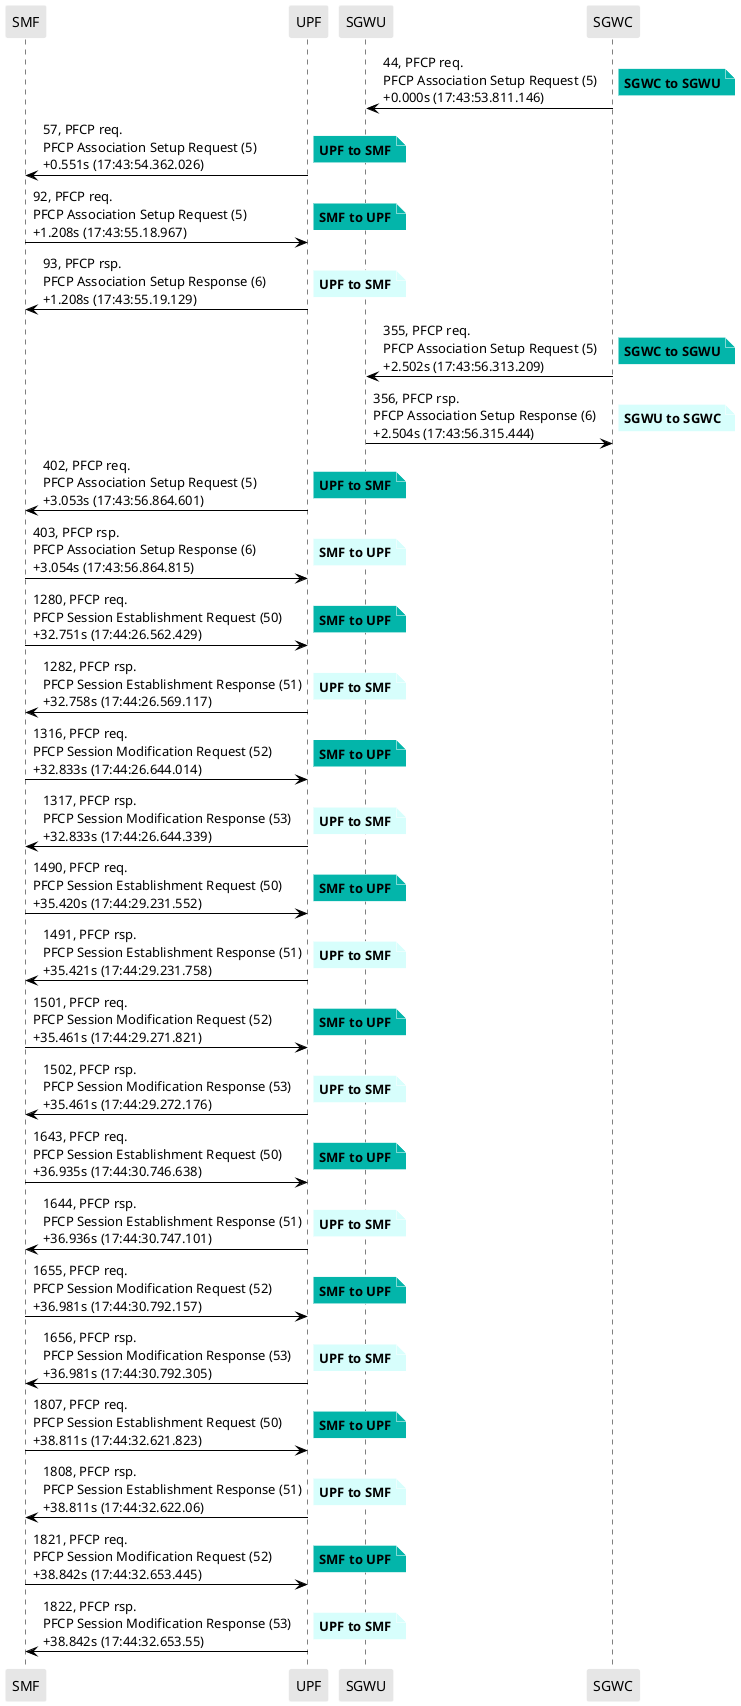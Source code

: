 @startuml
skinparam shadowing false
skinparam NoteBorderColor white
skinparam sequence {
    ArrowColor black
    LifeLineBorderColor black
    LifeLineBackgroundColor black
    ParticipantBorderColor white
    ParticipantBackgroundColor #e6e6e6
}
participant "SMF"
participant "UPF"
participant "SGWU"
participant "SGWC"

"SGWC" -> "SGWU": 44, PFCP req.\nPFCP Association Setup Request (5)\n+0.000s (17:43:53.811.146)

note right #03B5AA
**SGWC to SGWU**
end note

"UPF" -> "SMF": 57, PFCP req.\nPFCP Association Setup Request (5)\n+0.551s (17:43:54.362.026)

note right #03B5AA
**UPF to SMF**
end note

"SMF" -> "UPF": 92, PFCP req.\nPFCP Association Setup Request (5)\n+1.208s (17:43:55.18.967)

note right #03B5AA
**SMF to UPF**
end note

"UPF" -> "SMF": 93, PFCP rsp.\nPFCP Association Setup Response (6)\n+1.208s (17:43:55.19.129)

note right #D7FEFC
**UPF to SMF**
end note

"SGWC" -> "SGWU": 355, PFCP req.\nPFCP Association Setup Request (5)\n+2.502s (17:43:56.313.209)

note right #03B5AA
**SGWC to SGWU**
end note

"SGWU" -> "SGWC": 356, PFCP rsp.\nPFCP Association Setup Response (6)\n+2.504s (17:43:56.315.444)

note right #D7FEFC
**SGWU to SGWC**
end note

"UPF" -> "SMF": 402, PFCP req.\nPFCP Association Setup Request (5)\n+3.053s (17:43:56.864.601)

note right #03B5AA
**UPF to SMF**
end note

"SMF" -> "UPF": 403, PFCP rsp.\nPFCP Association Setup Response (6)\n+3.054s (17:43:56.864.815)

note right #D7FEFC
**SMF to UPF**
end note

"SMF" -> "UPF": 1280, PFCP req.\nPFCP Session Establishment Request (50)\n+32.751s (17:44:26.562.429)

note right #03B5AA
**SMF to UPF**
end note

"UPF" -> "SMF": 1282, PFCP rsp.\nPFCP Session Establishment Response (51)\n+32.758s (17:44:26.569.117)

note right #D7FEFC
**UPF to SMF**
end note

"SMF" -> "UPF": 1316, PFCP req.\nPFCP Session Modification Request (52)\n+32.833s (17:44:26.644.014)

note right #03B5AA
**SMF to UPF**
end note

"UPF" -> "SMF": 1317, PFCP rsp.\nPFCP Session Modification Response (53)\n+32.833s (17:44:26.644.339)

note right #D7FEFC
**UPF to SMF**
end note

"SMF" -> "UPF": 1490, PFCP req.\nPFCP Session Establishment Request (50)\n+35.420s (17:44:29.231.552)

note right #03B5AA
**SMF to UPF**
end note

"UPF" -> "SMF": 1491, PFCP rsp.\nPFCP Session Establishment Response (51)\n+35.421s (17:44:29.231.758)

note right #D7FEFC
**UPF to SMF**
end note

"SMF" -> "UPF": 1501, PFCP req.\nPFCP Session Modification Request (52)\n+35.461s (17:44:29.271.821)

note right #03B5AA
**SMF to UPF**
end note

"UPF" -> "SMF": 1502, PFCP rsp.\nPFCP Session Modification Response (53)\n+35.461s (17:44:29.272.176)

note right #D7FEFC
**UPF to SMF**
end note

"SMF" -> "UPF": 1643, PFCP req.\nPFCP Session Establishment Request (50)\n+36.935s (17:44:30.746.638)

note right #03B5AA
**SMF to UPF**
end note

"UPF" -> "SMF": 1644, PFCP rsp.\nPFCP Session Establishment Response (51)\n+36.936s (17:44:30.747.101)

note right #D7FEFC
**UPF to SMF**
end note

"SMF" -> "UPF": 1655, PFCP req.\nPFCP Session Modification Request (52)\n+36.981s (17:44:30.792.157)

note right #03B5AA
**SMF to UPF**
end note

"UPF" -> "SMF": 1656, PFCP rsp.\nPFCP Session Modification Response (53)\n+36.981s (17:44:30.792.305)

note right #D7FEFC
**UPF to SMF**
end note

"SMF" -> "UPF": 1807, PFCP req.\nPFCP Session Establishment Request (50)\n+38.811s (17:44:32.621.823)

note right #03B5AA
**SMF to UPF**
end note

"UPF" -> "SMF": 1808, PFCP rsp.\nPFCP Session Establishment Response (51)\n+38.811s (17:44:32.622.06)

note right #D7FEFC
**UPF to SMF**
end note

"SMF" -> "UPF": 1821, PFCP req.\nPFCP Session Modification Request (52)\n+38.842s (17:44:32.653.445)

note right #03B5AA
**SMF to UPF**
end note

"UPF" -> "SMF": 1822, PFCP rsp.\nPFCP Session Modification Response (53)\n+38.842s (17:44:32.653.55)

note right #D7FEFC
**UPF to SMF**
end note

@enduml
